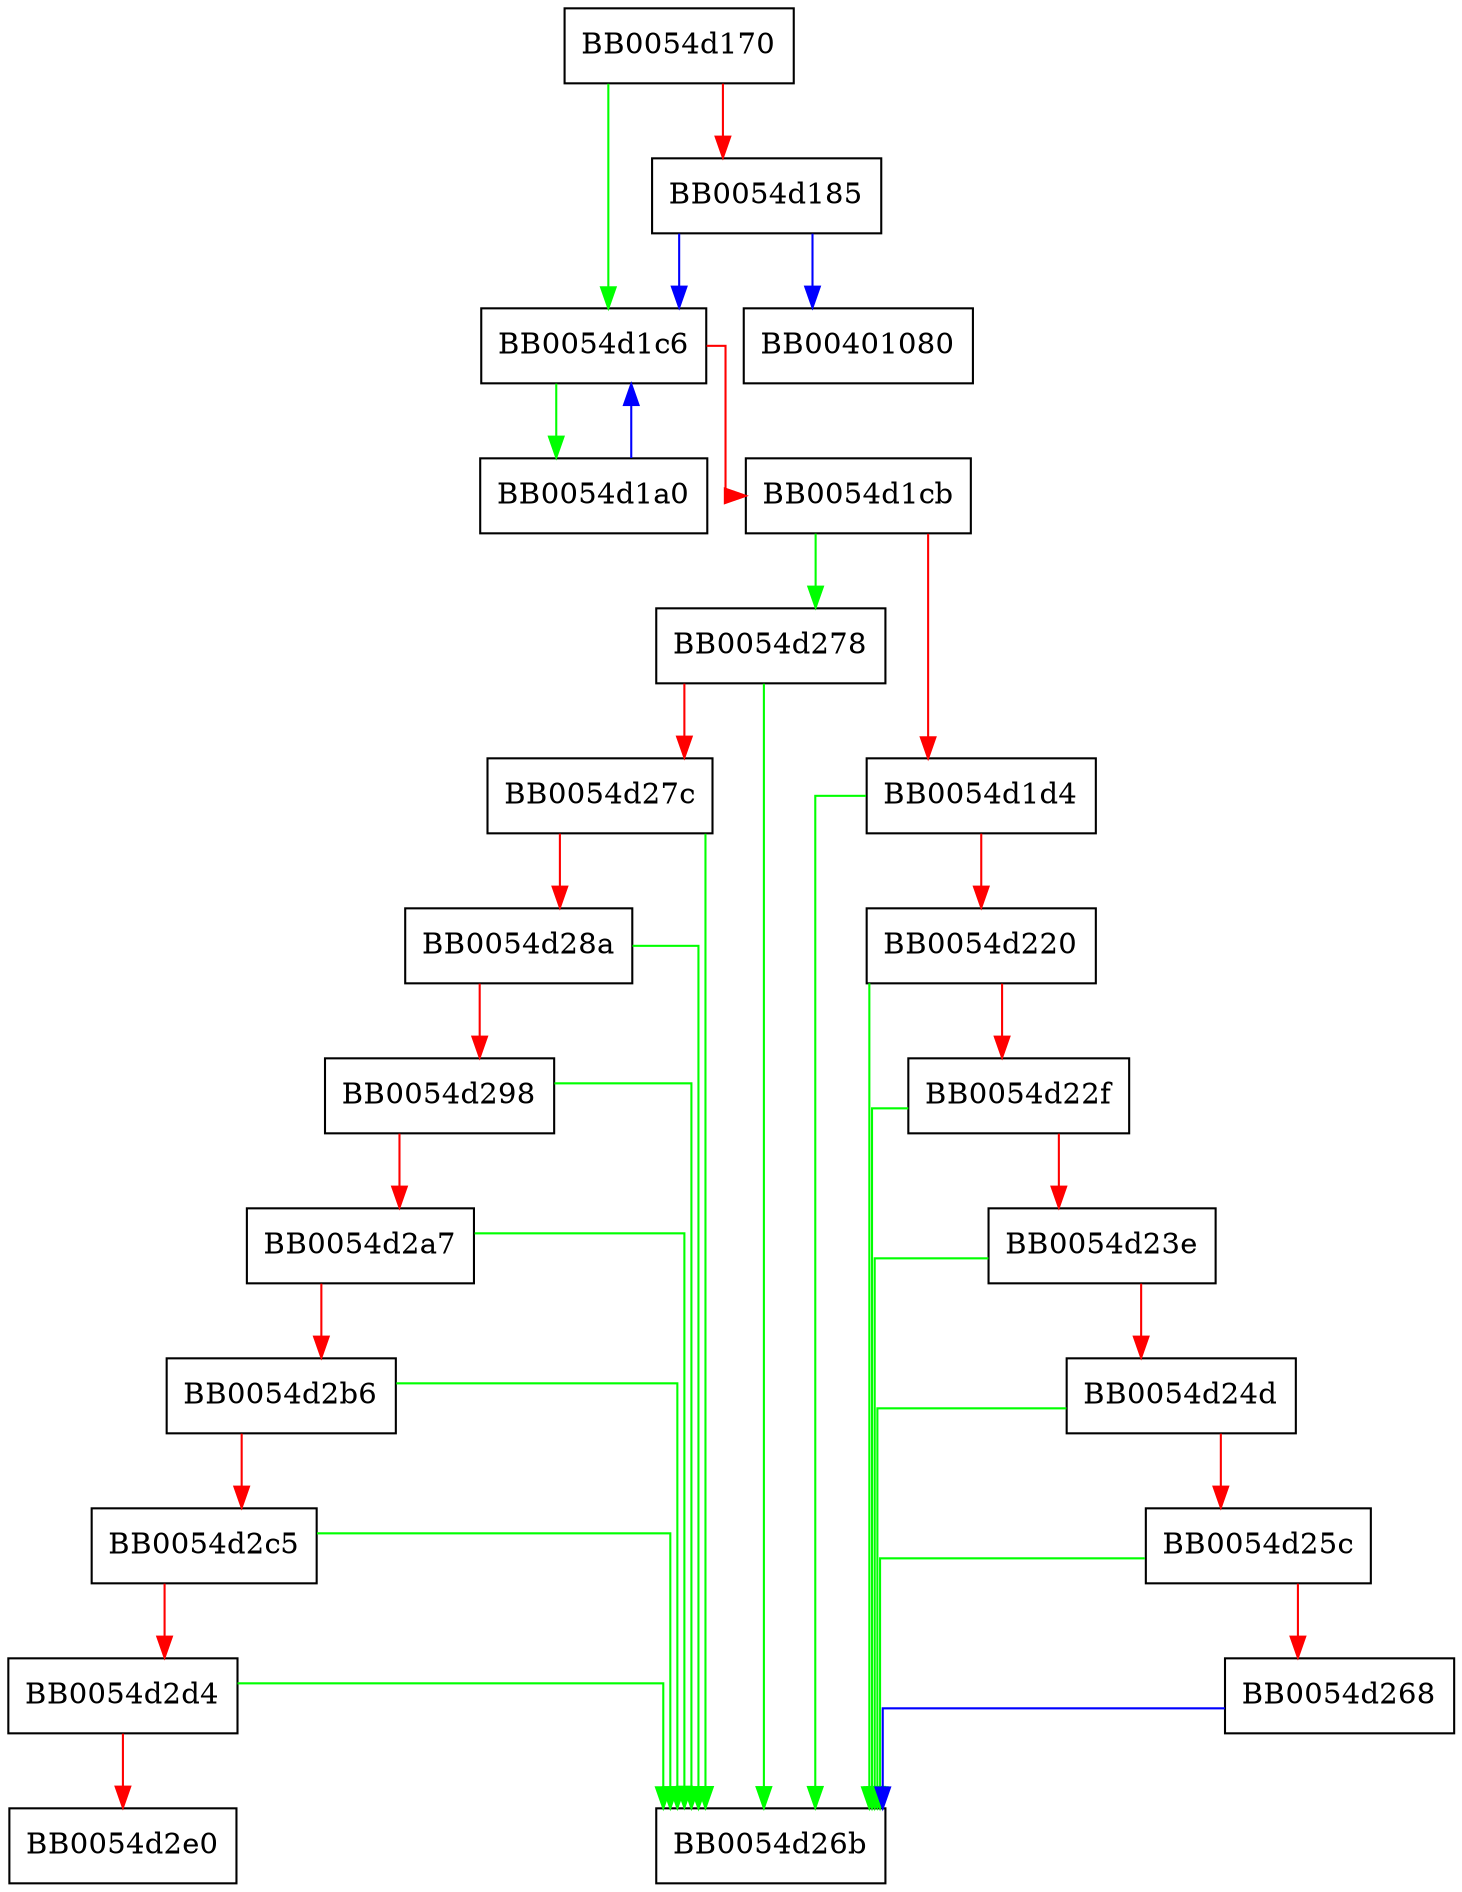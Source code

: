 digraph from_words52 {
  node [shape="box"];
  graph [splines=ortho];
  BB0054d170 -> BB0054d1c6 [color="green"];
  BB0054d170 -> BB0054d185 [color="red"];
  BB0054d185 -> BB00401080 [color="blue"];
  BB0054d185 -> BB0054d1c6 [color="blue"];
  BB0054d1a0 -> BB0054d1c6 [color="blue"];
  BB0054d1c6 -> BB0054d1a0 [color="green"];
  BB0054d1c6 -> BB0054d1cb [color="red"];
  BB0054d1cb -> BB0054d278 [color="green"];
  BB0054d1cb -> BB0054d1d4 [color="red"];
  BB0054d1d4 -> BB0054d26b [color="green"];
  BB0054d1d4 -> BB0054d220 [color="red"];
  BB0054d220 -> BB0054d26b [color="green"];
  BB0054d220 -> BB0054d22f [color="red"];
  BB0054d22f -> BB0054d26b [color="green"];
  BB0054d22f -> BB0054d23e [color="red"];
  BB0054d23e -> BB0054d26b [color="green"];
  BB0054d23e -> BB0054d24d [color="red"];
  BB0054d24d -> BB0054d26b [color="green"];
  BB0054d24d -> BB0054d25c [color="red"];
  BB0054d25c -> BB0054d26b [color="green"];
  BB0054d25c -> BB0054d268 [color="red"];
  BB0054d268 -> BB0054d26b [color="blue"];
  BB0054d278 -> BB0054d26b [color="green"];
  BB0054d278 -> BB0054d27c [color="red"];
  BB0054d27c -> BB0054d26b [color="green"];
  BB0054d27c -> BB0054d28a [color="red"];
  BB0054d28a -> BB0054d26b [color="green"];
  BB0054d28a -> BB0054d298 [color="red"];
  BB0054d298 -> BB0054d26b [color="green"];
  BB0054d298 -> BB0054d2a7 [color="red"];
  BB0054d2a7 -> BB0054d26b [color="green"];
  BB0054d2a7 -> BB0054d2b6 [color="red"];
  BB0054d2b6 -> BB0054d26b [color="green"];
  BB0054d2b6 -> BB0054d2c5 [color="red"];
  BB0054d2c5 -> BB0054d26b [color="green"];
  BB0054d2c5 -> BB0054d2d4 [color="red"];
  BB0054d2d4 -> BB0054d26b [color="green"];
  BB0054d2d4 -> BB0054d2e0 [color="red"];
}